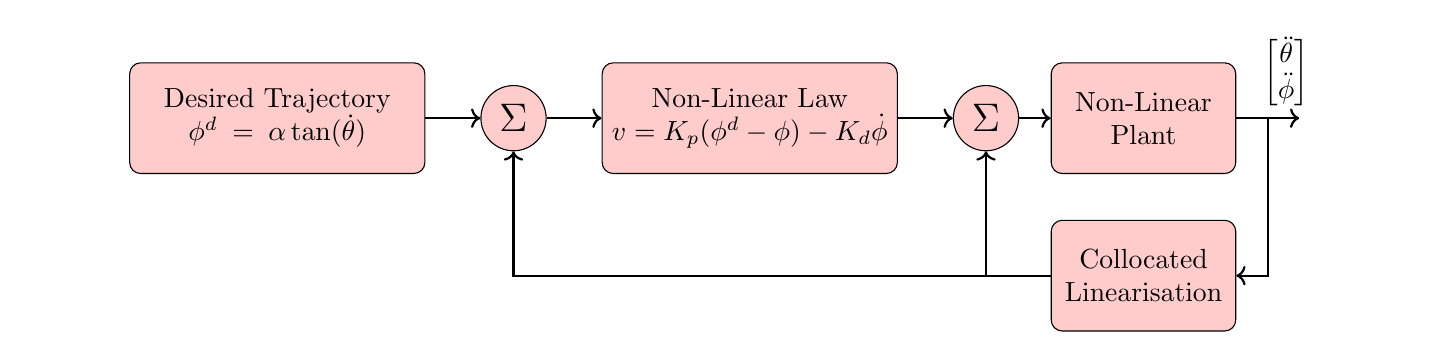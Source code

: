 
	\pagestyle{empty}
	
	% We need layers to draw the block diagram
	\pgfdeclarelayer{background}
	\pgfdeclarelayer{foreground}
	\pgfsetlayers{background,main,foreground}
	
	% Define a few styles and constants
	\tikzstyle{sensor}=[draw, fill=blue!20, text width=5em, 
	text centered, minimum height=2em]
	\tikzstyle{ann} = [above, text width=5em]
	\tikzstyle{block} = [sensor, text width=6em, fill=red!20, 
	minimum height=4em, rounded corners]
	\tikzstyle{sum}=[draw, fill=red!20, circle, node distance = 2cm]
	
	\tikzstyle{longblock} = [sensor, text width=10em, fill=red!20, 
	minimum height=4em, rounded corners,minimum width=6em]
	
	\def\blockdist{2.5}
	\def\edgedist{2.5}
	
	
		\begin{tikzpicture}[scale=0.8]
		% plant block
		\node (plant) [block] {Non-Linear Plant};
		
		% collocated blovk
		\path (plant)+(0,-\blockdist) node (collinear) [block] {Collocated\ Linearisation};
		
		% Annotation
		%	\path (plant)+(1.5*\blockdist,0) node (output) [ann] { [ $\ddot{\theta}$ \\ $\dot{\phi}$ ] };
		
		\path (plant)+(1.2*\blockdist,0) node (output) [ann] { 
			$\begin{bmatrix}
			$$\ddot{\theta}$$ \\ $$\ddot{\phi}$$ 
			\end{bmatrix}$
		};
		
		%sumation block 1
		\path (plant)+(-\blockdist,0) node (suma1) [sum]{\Large$\Sigma$};
		
		% Non-linear control law
		\path (plant)+(-2.5*\blockdist,0) node (nonlinear) [longblock]{Non-Linear Law \ $v = K_{p}(\phi^{d}-\phi)-K_{d}\dot{\phi}$};
		
		%sumation block 2
		\path (nonlinear)+(-1.5*\blockdist,0) node (suma2) [sum]{\Large$\Sigma$};
		
		% Desired input
		\path (suma2)+(-1.5*\blockdist,0) node (desired) [longblock]{Desired Trajectory \ $\phi^{d} = \alpha \tan(\dot{\theta})$};
		
		%%%%%%%%%%%%%%%%%%%%%%%%%%%%%%%%%%%%%%%%%%%%%%%%%%%%%%%%%%%%%%%%%%%%%%%%%%%%%%%%%%%%%%%%%%%%%%%%%%%%%%%%%%%%%%%%%%%%%%%%%%
		% plant to output	
		%	\draw [->,thick] (plant) -- node [anchor=north east] {} + (\edgedist,0) 
		%	node[right] {$[\theta$ $\phi$ $\dot{\theta}$ $\dot{\phi}$ $\ddot{\phi}$  $\ddot{\theta}]$};
		
		%plant to output
		\draw [->,thick] (plant.east) -- ([xshift=1cm]plant.east) {};
		% plant to collocated
		\draw[->,thick] ([xshift=0.5cm]plant.east) -- ([xshift=0.5cm]collinear.east) -- (collinear.east) {};
		
		% collocated lineariation to Sigma
		\draw[->,thick] (collinear.west) -| (suma1.south) {};
		
		%sigma to non-linear plant
		\draw[->,thick] (suma1.east) -- (plant.west) {};
		
		% non-linear law to sigma
		\draw[->,thick] (nonlinear.east) -- (suma1.west) {};
		
		% sigma2 to non linear
		\draw[->,thick] (suma2.east) -- (nonlinear.west) {};
		
		% Desired input to sigma
		\draw[->,thick] (desired.east) -- (suma2.west) {};
		
		% collocated to sigm2
		\draw[->,thick] (collinear.west) -| (suma2.south) {};
		
		
		
		
		
		
		
		% Now it's time to draw the colored IMU and INS rectangles.
		% To draw them behind the blocks we use pgf layers. This way we  
		% can use the above block coordinates to place the backgrounds   
		\begin{pgfonlayer}{background}
		% Compute a few helper coordinates
		%	\path (gyros.west |- naveq.north)+(-0.5,0.3) node (a) {};
		%	\path (INS.south -| naveq.east)+(+0.3,-0.2) node (b) {};
		%\path[fill=yellow!20,rounded corners, draw=black!50, dashed]
		%(a) rectangle (b);
		%	\path (gyros.north west)+(-0.2,0.2) node (a) {};
		%\path (IMU.south -| gyros.east)+(+0.2,-0.2) node (b) {};
		%	\path[fill=blue!10,rounded corners, draw=black!50, dashed]
		%	(a) rectangle (b);
		\end{pgfonlayer}
		
		\end{tikzpicture}

